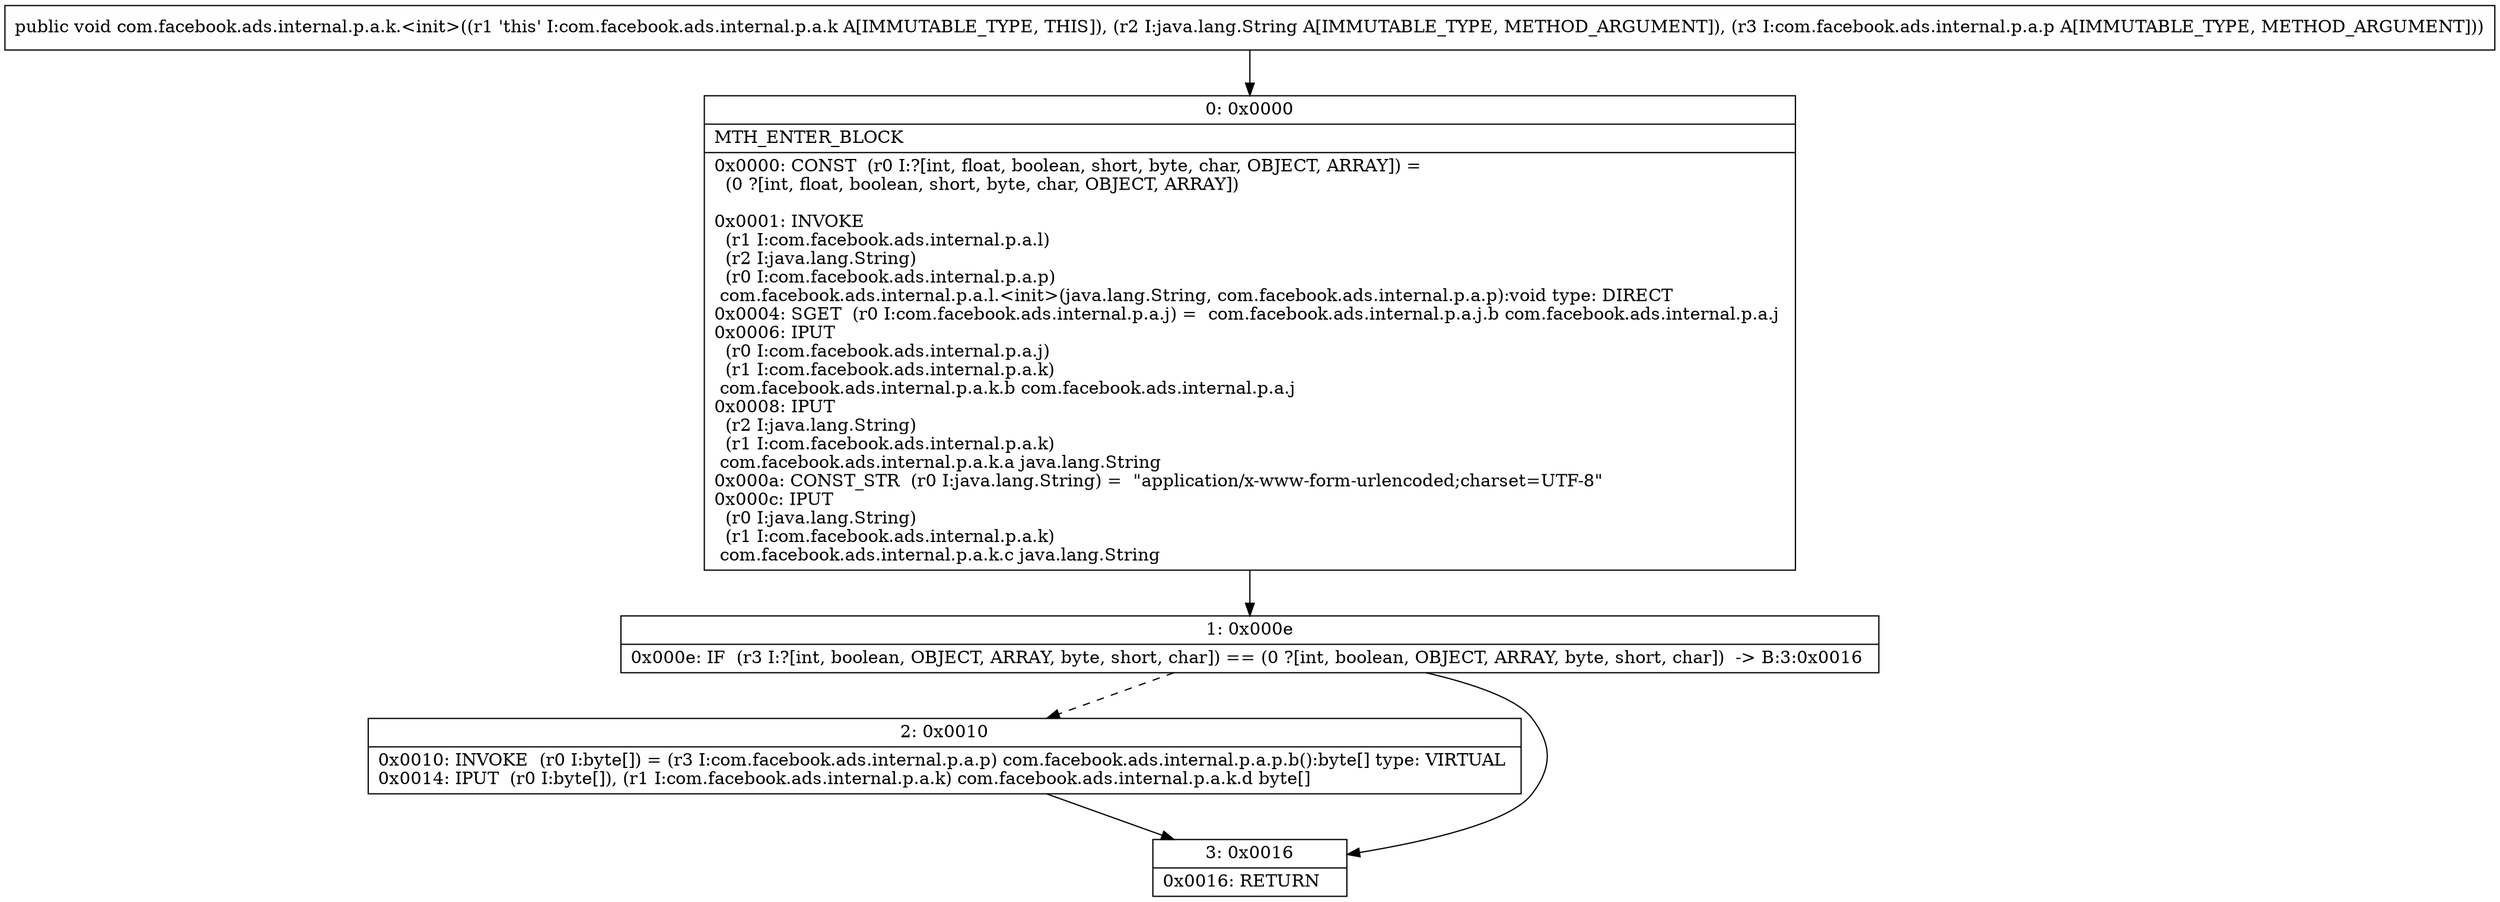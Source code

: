 digraph "CFG forcom.facebook.ads.internal.p.a.k.\<init\>(Ljava\/lang\/String;Lcom\/facebook\/ads\/internal\/p\/a\/p;)V" {
Node_0 [shape=record,label="{0\:\ 0x0000|MTH_ENTER_BLOCK\l|0x0000: CONST  (r0 I:?[int, float, boolean, short, byte, char, OBJECT, ARRAY]) = \l  (0 ?[int, float, boolean, short, byte, char, OBJECT, ARRAY])\l \l0x0001: INVOKE  \l  (r1 I:com.facebook.ads.internal.p.a.l)\l  (r2 I:java.lang.String)\l  (r0 I:com.facebook.ads.internal.p.a.p)\l com.facebook.ads.internal.p.a.l.\<init\>(java.lang.String, com.facebook.ads.internal.p.a.p):void type: DIRECT \l0x0004: SGET  (r0 I:com.facebook.ads.internal.p.a.j) =  com.facebook.ads.internal.p.a.j.b com.facebook.ads.internal.p.a.j \l0x0006: IPUT  \l  (r0 I:com.facebook.ads.internal.p.a.j)\l  (r1 I:com.facebook.ads.internal.p.a.k)\l com.facebook.ads.internal.p.a.k.b com.facebook.ads.internal.p.a.j \l0x0008: IPUT  \l  (r2 I:java.lang.String)\l  (r1 I:com.facebook.ads.internal.p.a.k)\l com.facebook.ads.internal.p.a.k.a java.lang.String \l0x000a: CONST_STR  (r0 I:java.lang.String) =  \"application\/x\-www\-form\-urlencoded;charset=UTF\-8\" \l0x000c: IPUT  \l  (r0 I:java.lang.String)\l  (r1 I:com.facebook.ads.internal.p.a.k)\l com.facebook.ads.internal.p.a.k.c java.lang.String \l}"];
Node_1 [shape=record,label="{1\:\ 0x000e|0x000e: IF  (r3 I:?[int, boolean, OBJECT, ARRAY, byte, short, char]) == (0 ?[int, boolean, OBJECT, ARRAY, byte, short, char])  \-\> B:3:0x0016 \l}"];
Node_2 [shape=record,label="{2\:\ 0x0010|0x0010: INVOKE  (r0 I:byte[]) = (r3 I:com.facebook.ads.internal.p.a.p) com.facebook.ads.internal.p.a.p.b():byte[] type: VIRTUAL \l0x0014: IPUT  (r0 I:byte[]), (r1 I:com.facebook.ads.internal.p.a.k) com.facebook.ads.internal.p.a.k.d byte[] \l}"];
Node_3 [shape=record,label="{3\:\ 0x0016|0x0016: RETURN   \l}"];
MethodNode[shape=record,label="{public void com.facebook.ads.internal.p.a.k.\<init\>((r1 'this' I:com.facebook.ads.internal.p.a.k A[IMMUTABLE_TYPE, THIS]), (r2 I:java.lang.String A[IMMUTABLE_TYPE, METHOD_ARGUMENT]), (r3 I:com.facebook.ads.internal.p.a.p A[IMMUTABLE_TYPE, METHOD_ARGUMENT])) }"];
MethodNode -> Node_0;
Node_0 -> Node_1;
Node_1 -> Node_2[style=dashed];
Node_1 -> Node_3;
Node_2 -> Node_3;
}

